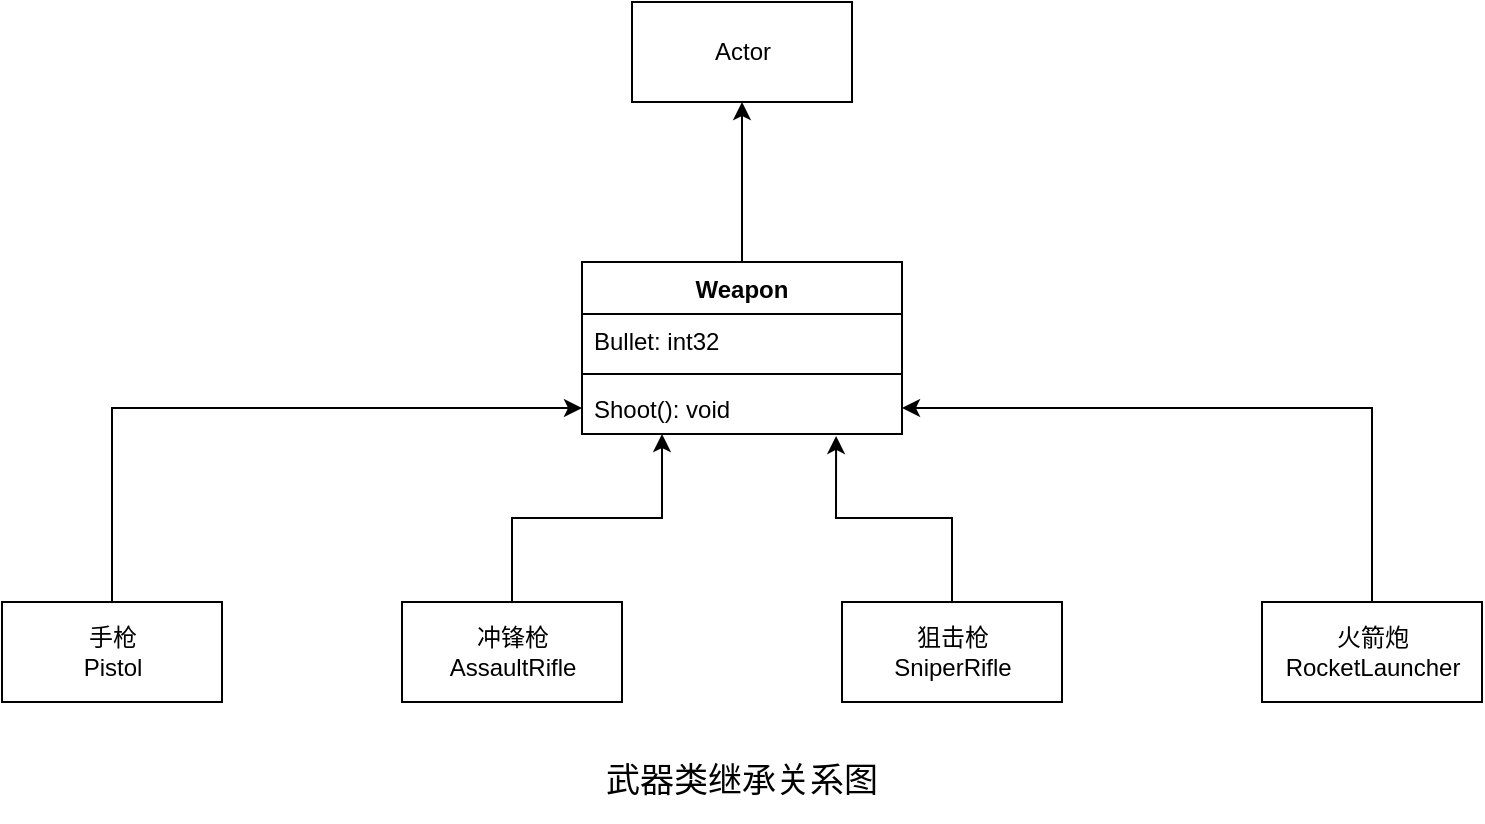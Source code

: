 <mxfile pages="1" version="11.2.2" type="github"><diagram id="_3FgEtjg9cHAgQmkxFPQ" name="第 1 页"><mxGraphModel dx="1422" dy="759" grid="1" gridSize="10" guides="1" tooltips="1" connect="1" arrows="1" fold="1" page="1" pageScale="1" pageWidth="827" pageHeight="1169" math="0" shadow="0"><root><mxCell id="0"/><mxCell id="1" parent="0"/><mxCell id="4Xyv7k9ujzjVipz86i0P-9" style="edgeStyle=orthogonalEdgeStyle;rounded=0;orthogonalLoop=1;jettySize=auto;html=1;exitX=0.5;exitY=0;exitDx=0;exitDy=0;entryX=0.5;entryY=1;entryDx=0;entryDy=0;" parent="1" source="4Xyv7k9ujzjVipz86i0P-1" target="4Xyv7k9ujzjVipz86i0P-5" edge="1"><mxGeometry relative="1" as="geometry"/></mxCell><mxCell id="4Xyv7k9ujzjVipz86i0P-1" value="Weapon" style="swimlane;fontStyle=1;align=center;verticalAlign=top;childLayout=stackLayout;horizontal=1;startSize=26;horizontalStack=0;resizeParent=1;resizeParentMax=0;resizeLast=0;collapsible=1;marginBottom=0;" parent="1" vertex="1"><mxGeometry x="350" y="210" width="160" height="86" as="geometry"/></mxCell><mxCell id="4Xyv7k9ujzjVipz86i0P-2" value="Bullet: int32" style="text;strokeColor=none;fillColor=none;align=left;verticalAlign=top;spacingLeft=4;spacingRight=4;overflow=hidden;rotatable=0;points=[[0,0.5],[1,0.5]];portConstraint=eastwest;" parent="4Xyv7k9ujzjVipz86i0P-1" vertex="1"><mxGeometry y="26" width="160" height="26" as="geometry"/></mxCell><mxCell id="4Xyv7k9ujzjVipz86i0P-3" value="" style="line;strokeWidth=1;fillColor=none;align=left;verticalAlign=middle;spacingTop=-1;spacingLeft=3;spacingRight=3;rotatable=0;labelPosition=right;points=[];portConstraint=eastwest;" parent="4Xyv7k9ujzjVipz86i0P-1" vertex="1"><mxGeometry y="52" width="160" height="8" as="geometry"/></mxCell><mxCell id="4Xyv7k9ujzjVipz86i0P-4" value="Shoot(): void" style="text;strokeColor=none;fillColor=none;align=left;verticalAlign=top;spacingLeft=4;spacingRight=4;overflow=hidden;rotatable=0;points=[[0,0.5],[1,0.5]];portConstraint=eastwest;" parent="4Xyv7k9ujzjVipz86i0P-1" vertex="1"><mxGeometry y="60" width="160" height="26" as="geometry"/></mxCell><mxCell id="4Xyv7k9ujzjVipz86i0P-5" value="Actor" style="html=1;" parent="1" vertex="1"><mxGeometry x="375" y="80" width="110" height="50" as="geometry"/></mxCell><mxCell id="4Xyv7k9ujzjVipz86i0P-13" style="edgeStyle=orthogonalEdgeStyle;rounded=0;orthogonalLoop=1;jettySize=auto;html=1;exitX=0.5;exitY=0;exitDx=0;exitDy=0;entryX=0;entryY=0.5;entryDx=0;entryDy=0;" parent="1" source="4Xyv7k9ujzjVipz86i0P-6" target="4Xyv7k9ujzjVipz86i0P-4" edge="1"><mxGeometry relative="1" as="geometry"/></mxCell><mxCell id="4Xyv7k9ujzjVipz86i0P-6" value="&lt;div&gt;&lt;div&gt;手枪&lt;/div&gt;&lt;div&gt;Pistol&lt;br&gt;&lt;/div&gt;&lt;/div&gt;" style="html=1;" parent="1" vertex="1"><mxGeometry x="60" y="380" width="110" height="50" as="geometry"/></mxCell><mxCell id="4Xyv7k9ujzjVipz86i0P-14" style="edgeStyle=orthogonalEdgeStyle;rounded=0;orthogonalLoop=1;jettySize=auto;html=1;exitX=0.5;exitY=0;exitDx=0;exitDy=0;entryX=0.25;entryY=1;entryDx=0;entryDy=0;" parent="1" source="4Xyv7k9ujzjVipz86i0P-10" target="4Xyv7k9ujzjVipz86i0P-1" edge="1"><mxGeometry relative="1" as="geometry"><Array as="points"><mxPoint x="315" y="338"/><mxPoint x="390" y="338"/></Array></mxGeometry></mxCell><mxCell id="4Xyv7k9ujzjVipz86i0P-10" value="&lt;div&gt;&lt;div&gt;冲锋枪&lt;br&gt;&lt;/div&gt;&lt;div&gt;AssaultRifle&lt;/div&gt;&lt;/div&gt;" style="html=1;" parent="1" vertex="1"><mxGeometry x="260" y="380" width="110" height="50" as="geometry"/></mxCell><mxCell id="4Xyv7k9ujzjVipz86i0P-15" style="edgeStyle=orthogonalEdgeStyle;rounded=0;orthogonalLoop=1;jettySize=auto;html=1;exitX=0.5;exitY=0;exitDx=0;exitDy=0;entryX=0.794;entryY=1.038;entryDx=0;entryDy=0;entryPerimeter=0;" parent="1" source="4Xyv7k9ujzjVipz86i0P-11" target="4Xyv7k9ujzjVipz86i0P-4" edge="1"><mxGeometry relative="1" as="geometry"/></mxCell><mxCell id="4Xyv7k9ujzjVipz86i0P-11" value="&lt;div&gt;狙击枪&lt;br&gt;&lt;/div&gt;&lt;div&gt;SniperRifle&lt;/div&gt;" style="html=1;" parent="1" vertex="1"><mxGeometry x="480" y="380" width="110" height="50" as="geometry"/></mxCell><mxCell id="4Xyv7k9ujzjVipz86i0P-16" style="edgeStyle=orthogonalEdgeStyle;rounded=0;orthogonalLoop=1;jettySize=auto;html=1;exitX=0.5;exitY=0;exitDx=0;exitDy=0;entryX=1;entryY=0.5;entryDx=0;entryDy=0;" parent="1" source="4Xyv7k9ujzjVipz86i0P-12" target="4Xyv7k9ujzjVipz86i0P-4" edge="1"><mxGeometry relative="1" as="geometry"/></mxCell><mxCell id="4Xyv7k9ujzjVipz86i0P-12" value="&lt;div&gt;火箭炮&lt;/div&gt;RocketLauncher" style="html=1;" parent="1" vertex="1"><mxGeometry x="690" y="380" width="110" height="50" as="geometry"/></mxCell><mxCell id="4Xyv7k9ujzjVipz86i0P-17" value="&lt;font style=&quot;font-size: 17px&quot;&gt;武器类继承关系图&lt;/font&gt;" style="text;html=1;strokeColor=none;fillColor=none;align=center;verticalAlign=middle;whiteSpace=wrap;rounded=0;" parent="1" vertex="1"><mxGeometry x="240" y="450" width="380" height="40" as="geometry"/></mxCell></root></mxGraphModel></diagram></mxfile>